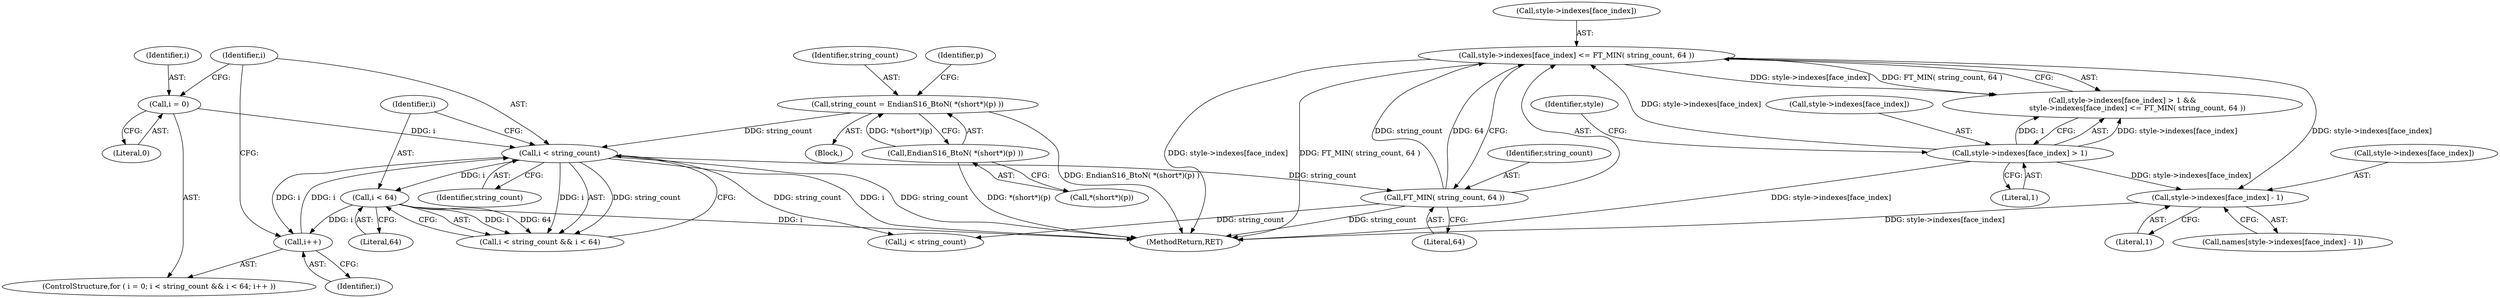 digraph "0_savannah_18a8f0d9943369449bc4de92d411c78fb08d616c@array" {
"1000324" [label="(Call,style->indexes[face_index] - 1)"];
"1000309" [label="(Call,style->indexes[face_index] <= FT_MIN( string_count, 64 ))"];
"1000302" [label="(Call,style->indexes[face_index] > 1)"];
"1000315" [label="(Call,FT_MIN( string_count, 64 ))"];
"1000245" [label="(Call,i < string_count)"];
"1000251" [label="(Call,i++)"];
"1000248" [label="(Call,i < 64)"];
"1000241" [label="(Call,i = 0)"];
"1000229" [label="(Call,string_count = EndianS16_BtoN( *(short*)(p) ))"];
"1000231" [label="(Call,EndianS16_BtoN( *(short*)(p) ))"];
"1000301" [label="(Call,style->indexes[face_index] > 1 &&\n             style->indexes[face_index] <= FT_MIN( string_count, 64 ))"];
"1000241" [label="(Call,i = 0)"];
"1000322" [label="(Call,names[style->indexes[face_index] - 1])"];
"1000330" [label="(Literal,1)"];
"1000354" [label="(Call,j < string_count)"];
"1000230" [label="(Identifier,string_count)"];
"1000317" [label="(Literal,64)"];
"1000231" [label="(Call,EndianS16_BtoN( *(short*)(p) ))"];
"1000232" [label="(Call,*(short*)(p))"];
"1000310" [label="(Call,style->indexes[face_index])"];
"1000245" [label="(Call,i < string_count)"];
"1000324" [label="(Call,style->indexes[face_index] - 1)"];
"1000251" [label="(Call,i++)"];
"1000303" [label="(Call,style->indexes[face_index])"];
"1000248" [label="(Call,i < 64)"];
"1000202" [label="(Block,)"];
"1000242" [label="(Identifier,i)"];
"1000325" [label="(Call,style->indexes[face_index])"];
"1000308" [label="(Literal,1)"];
"1000404" [label="(MethodReturn,RET)"];
"1000312" [label="(Identifier,style)"];
"1000249" [label="(Identifier,i)"];
"1000237" [label="(Identifier,p)"];
"1000315" [label="(Call,FT_MIN( string_count, 64 ))"];
"1000244" [label="(Call,i < string_count && i < 64)"];
"1000229" [label="(Call,string_count = EndianS16_BtoN( *(short*)(p) ))"];
"1000252" [label="(Identifier,i)"];
"1000250" [label="(Literal,64)"];
"1000302" [label="(Call,style->indexes[face_index] > 1)"];
"1000246" [label="(Identifier,i)"];
"1000243" [label="(Literal,0)"];
"1000316" [label="(Identifier,string_count)"];
"1000240" [label="(ControlStructure,for ( i = 0; i < string_count && i < 64; i++ ))"];
"1000309" [label="(Call,style->indexes[face_index] <= FT_MIN( string_count, 64 ))"];
"1000247" [label="(Identifier,string_count)"];
"1000324" -> "1000322"  [label="AST: "];
"1000324" -> "1000330"  [label="CFG: "];
"1000325" -> "1000324"  [label="AST: "];
"1000330" -> "1000324"  [label="AST: "];
"1000322" -> "1000324"  [label="CFG: "];
"1000324" -> "1000404"  [label="DDG: style->indexes[face_index]"];
"1000309" -> "1000324"  [label="DDG: style->indexes[face_index]"];
"1000302" -> "1000324"  [label="DDG: style->indexes[face_index]"];
"1000309" -> "1000301"  [label="AST: "];
"1000309" -> "1000315"  [label="CFG: "];
"1000310" -> "1000309"  [label="AST: "];
"1000315" -> "1000309"  [label="AST: "];
"1000301" -> "1000309"  [label="CFG: "];
"1000309" -> "1000404"  [label="DDG: style->indexes[face_index]"];
"1000309" -> "1000404"  [label="DDG: FT_MIN( string_count, 64 )"];
"1000309" -> "1000301"  [label="DDG: style->indexes[face_index]"];
"1000309" -> "1000301"  [label="DDG: FT_MIN( string_count, 64 )"];
"1000302" -> "1000309"  [label="DDG: style->indexes[face_index]"];
"1000315" -> "1000309"  [label="DDG: string_count"];
"1000315" -> "1000309"  [label="DDG: 64"];
"1000302" -> "1000301"  [label="AST: "];
"1000302" -> "1000308"  [label="CFG: "];
"1000303" -> "1000302"  [label="AST: "];
"1000308" -> "1000302"  [label="AST: "];
"1000312" -> "1000302"  [label="CFG: "];
"1000301" -> "1000302"  [label="CFG: "];
"1000302" -> "1000404"  [label="DDG: style->indexes[face_index]"];
"1000302" -> "1000301"  [label="DDG: style->indexes[face_index]"];
"1000302" -> "1000301"  [label="DDG: 1"];
"1000315" -> "1000317"  [label="CFG: "];
"1000316" -> "1000315"  [label="AST: "];
"1000317" -> "1000315"  [label="AST: "];
"1000315" -> "1000404"  [label="DDG: string_count"];
"1000245" -> "1000315"  [label="DDG: string_count"];
"1000315" -> "1000354"  [label="DDG: string_count"];
"1000245" -> "1000244"  [label="AST: "];
"1000245" -> "1000247"  [label="CFG: "];
"1000246" -> "1000245"  [label="AST: "];
"1000247" -> "1000245"  [label="AST: "];
"1000249" -> "1000245"  [label="CFG: "];
"1000244" -> "1000245"  [label="CFG: "];
"1000245" -> "1000404"  [label="DDG: i"];
"1000245" -> "1000404"  [label="DDG: string_count"];
"1000245" -> "1000244"  [label="DDG: i"];
"1000245" -> "1000244"  [label="DDG: string_count"];
"1000251" -> "1000245"  [label="DDG: i"];
"1000241" -> "1000245"  [label="DDG: i"];
"1000229" -> "1000245"  [label="DDG: string_count"];
"1000245" -> "1000248"  [label="DDG: i"];
"1000245" -> "1000251"  [label="DDG: i"];
"1000245" -> "1000354"  [label="DDG: string_count"];
"1000251" -> "1000240"  [label="AST: "];
"1000251" -> "1000252"  [label="CFG: "];
"1000252" -> "1000251"  [label="AST: "];
"1000246" -> "1000251"  [label="CFG: "];
"1000248" -> "1000251"  [label="DDG: i"];
"1000248" -> "1000244"  [label="AST: "];
"1000248" -> "1000250"  [label="CFG: "];
"1000249" -> "1000248"  [label="AST: "];
"1000250" -> "1000248"  [label="AST: "];
"1000244" -> "1000248"  [label="CFG: "];
"1000248" -> "1000404"  [label="DDG: i"];
"1000248" -> "1000244"  [label="DDG: i"];
"1000248" -> "1000244"  [label="DDG: 64"];
"1000241" -> "1000240"  [label="AST: "];
"1000241" -> "1000243"  [label="CFG: "];
"1000242" -> "1000241"  [label="AST: "];
"1000243" -> "1000241"  [label="AST: "];
"1000246" -> "1000241"  [label="CFG: "];
"1000229" -> "1000202"  [label="AST: "];
"1000229" -> "1000231"  [label="CFG: "];
"1000230" -> "1000229"  [label="AST: "];
"1000231" -> "1000229"  [label="AST: "];
"1000237" -> "1000229"  [label="CFG: "];
"1000229" -> "1000404"  [label="DDG: EndianS16_BtoN( *(short*)(p) )"];
"1000231" -> "1000229"  [label="DDG: *(short*)(p)"];
"1000231" -> "1000232"  [label="CFG: "];
"1000232" -> "1000231"  [label="AST: "];
"1000231" -> "1000404"  [label="DDG: *(short*)(p)"];
}
